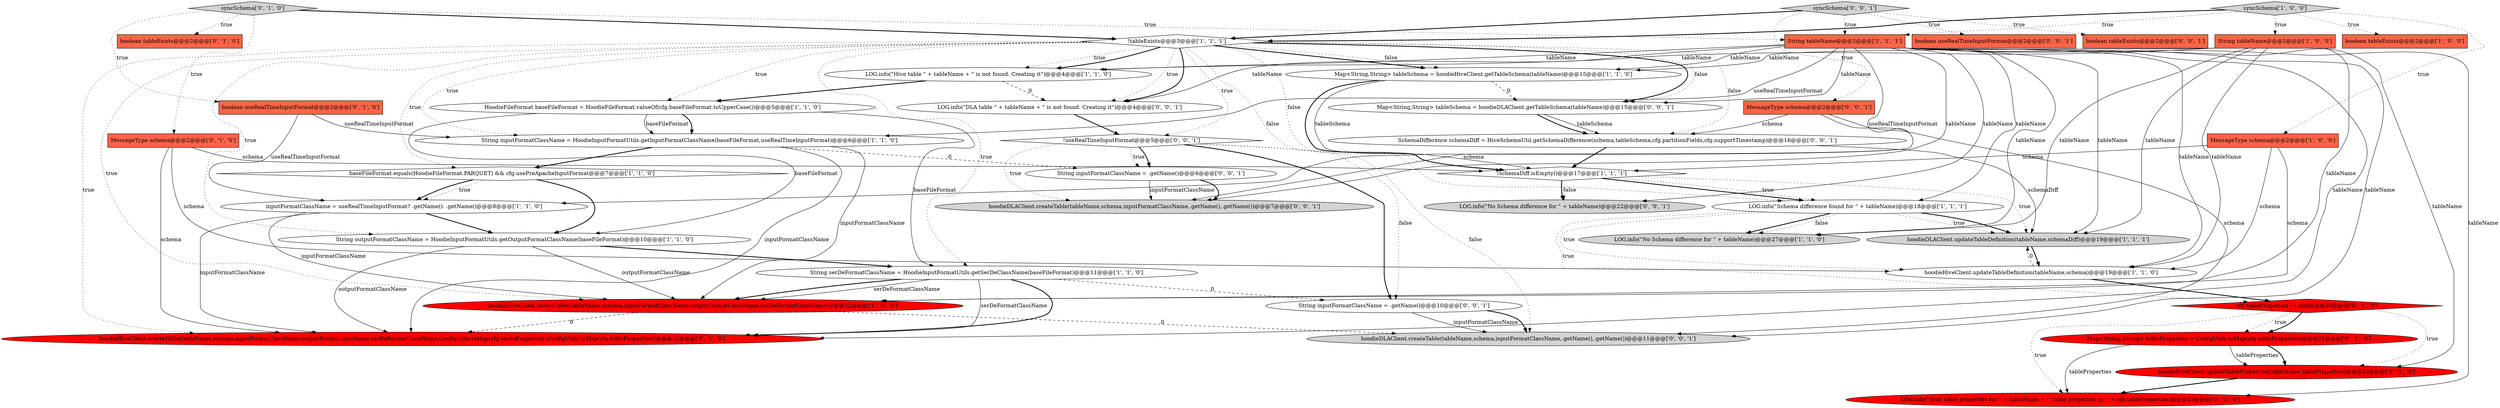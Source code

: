 digraph {
16 [style = filled, label = "syncSchema['1', '0', '0']", fillcolor = lightgray, shape = diamond image = "AAA0AAABBB1BBB"];
9 [style = filled, label = "LOG.info(\"Schema difference found for \" + tableName)@@@18@@@['1', '1', '1']", fillcolor = white, shape = ellipse image = "AAA0AAABBB1BBB"];
34 [style = filled, label = "String inputFormatClassName = .getName()@@@10@@@['0', '0', '1']", fillcolor = white, shape = ellipse image = "AAA0AAABBB3BBB"];
37 [style = filled, label = "boolean useRealTimeInputFormat@@@2@@@['0', '0', '1']", fillcolor = tomato, shape = box image = "AAA0AAABBB3BBB"];
14 [style = filled, label = "!schemaDiff.isEmpty()@@@17@@@['1', '1', '1']", fillcolor = white, shape = diamond image = "AAA0AAABBB1BBB"];
5 [style = filled, label = "MessageType schema@@@2@@@['1', '0', '0']", fillcolor = tomato, shape = box image = "AAA0AAABBB1BBB"];
31 [style = filled, label = "SchemaDifference schemaDiff = HiveSchemaUtil.getSchemaDifference(schema,tableSchema,cfg.partitionFields,cfg.supportTimestamp)@@@16@@@['0', '0', '1']", fillcolor = white, shape = ellipse image = "AAA0AAABBB3BBB"];
20 [style = filled, label = "boolean tableExists@@@2@@@['0', '1', '0']", fillcolor = tomato, shape = box image = "AAA0AAABBB2BBB"];
29 [style = filled, label = "LOG.info(\"DLA table \" + tableName + \" is not found. Creating it\")@@@4@@@['0', '0', '1']", fillcolor = white, shape = ellipse image = "AAA0AAABBB3BBB"];
32 [style = filled, label = "boolean tableExists@@@2@@@['0', '0', '1']", fillcolor = tomato, shape = box image = "AAA0AAABBB3BBB"];
12 [style = filled, label = "hoodieDLAClient.updateTableDefinition(tableName,schemaDiff)@@@19@@@['1', '1', '1']", fillcolor = lightgray, shape = ellipse image = "AAA0AAABBB1BBB"];
35 [style = filled, label = "Map<String,String> tableSchema = hoodieDLAClient.getTableSchema(tableName)@@@15@@@['0', '0', '1']", fillcolor = white, shape = ellipse image = "AAA0AAABBB3BBB"];
38 [style = filled, label = "MessageType schema@@@2@@@['0', '0', '1']", fillcolor = tomato, shape = box image = "AAA0AAABBB3BBB"];
39 [style = filled, label = "!useRealTimeInputFormat@@@5@@@['0', '0', '1']", fillcolor = white, shape = diamond image = "AAA0AAABBB3BBB"];
41 [style = filled, label = "syncSchema['0', '0', '1']", fillcolor = lightgray, shape = diamond image = "AAA0AAABBB3BBB"];
25 [style = filled, label = "hoodieHiveClient.updateTableProperties(tableName,tableProperties)@@@22@@@['0', '1', '0']", fillcolor = red, shape = ellipse image = "AAA1AAABBB2BBB"];
15 [style = filled, label = "LOG.info(\"Hive table \" + tableName + \" is not found. Creating it\")@@@4@@@['1', '1', '0']", fillcolor = white, shape = ellipse image = "AAA0AAABBB1BBB"];
8 [style = filled, label = "inputFormatClassName = useRealTimeInputFormat? .getName(): .getName()@@@8@@@['1', '1', '0']", fillcolor = white, shape = ellipse image = "AAA0AAABBB1BBB"];
13 [style = filled, label = "String tableName@@@2@@@['1', '1', '1']", fillcolor = tomato, shape = box image = "AAA0AAABBB1BBB"];
30 [style = filled, label = "String inputFormatClassName = .getName()@@@6@@@['0', '0', '1']", fillcolor = white, shape = ellipse image = "AAA0AAABBB3BBB"];
4 [style = filled, label = "HoodieFileFormat baseFileFormat = HoodieFileFormat.valueOf(cfg.baseFileFormat.toUpperCase())@@@5@@@['1', '1', '0']", fillcolor = white, shape = ellipse image = "AAA0AAABBB1BBB"];
36 [style = filled, label = "hoodieDLAClient.createTable(tableName,schema,inputFormatClassName,.getName(),.getName())@@@11@@@['0', '0', '1']", fillcolor = lightgray, shape = ellipse image = "AAA0AAABBB3BBB"];
21 [style = filled, label = "syncSchema['0', '1', '0']", fillcolor = lightgray, shape = diamond image = "AAA0AAABBB2BBB"];
22 [style = filled, label = "boolean useRealTimeInputFormat@@@2@@@['0', '1', '0']", fillcolor = tomato, shape = box image = "AAA0AAABBB2BBB"];
1 [style = filled, label = "String tableName@@@2@@@['1', '0', '0']", fillcolor = tomato, shape = box image = "AAA0AAABBB1BBB"];
33 [style = filled, label = "LOG.info(\"No Schema difference for \" + tableName)@@@22@@@['0', '0', '1']", fillcolor = lightgray, shape = ellipse image = "AAA0AAABBB3BBB"];
19 [style = filled, label = "String serDeFormatClassName = HoodieInputFormatUtils.getSerDeClassName(baseFileFormat)@@@11@@@['1', '1', '0']", fillcolor = white, shape = ellipse image = "AAA0AAABBB1BBB"];
7 [style = filled, label = "LOG.info(\"No Schema difference for \" + tableName)@@@27@@@['1', '1', '0']", fillcolor = lightgray, shape = ellipse image = "AAA0AAABBB1BBB"];
17 [style = filled, label = "String outputFormatClassName = HoodieInputFormatUtils.getOutputFormatClassName(baseFileFormat)@@@10@@@['1', '1', '0']", fillcolor = white, shape = ellipse image = "AAA0AAABBB1BBB"];
2 [style = filled, label = "!tableExists@@@3@@@['1', '1', '1']", fillcolor = white, shape = diamond image = "AAA0AAABBB1BBB"];
3 [style = filled, label = "Map<String,String> tableSchema = hoodieHiveClient.getTableSchema(tableName)@@@15@@@['1', '1', '0']", fillcolor = white, shape = ellipse image = "AAA0AAABBB1BBB"];
18 [style = filled, label = "baseFileFormat.equals(HoodieFileFormat.PARQUET) && cfg.usePreApacheInputFormat@@@7@@@['1', '1', '0']", fillcolor = white, shape = diamond image = "AAA0AAABBB1BBB"];
23 [style = filled, label = "hoodieHiveClient.createTable(tableName,schema,inputFormatClassName,outputFormatClassName,serDeFormatClassName,ConfigUtils.toMap(cfg.serdeProperties),ConfigUtils.toMap(cfg.tableProperties))@@@12@@@['0', '1', '0']", fillcolor = red, shape = ellipse image = "AAA1AAABBB2BBB"];
40 [style = filled, label = "hoodieDLAClient.createTable(tableName,schema,inputFormatClassName,.getName(),.getName())@@@7@@@['0', '0', '1']", fillcolor = lightgray, shape = ellipse image = "AAA0AAABBB3BBB"];
10 [style = filled, label = "hoodieHiveClient.updateTableDefinition(tableName,schema)@@@19@@@['1', '1', '0']", fillcolor = white, shape = ellipse image = "AAA0AAABBB1BBB"];
26 [style = filled, label = "MessageType schema@@@2@@@['0', '1', '0']", fillcolor = tomato, shape = box image = "AAA0AAABBB2BBB"];
0 [style = filled, label = "String inputFormatClassName = HoodieInputFormatUtils.getInputFormatClassName(baseFileFormat,useRealTimeInputFormat)@@@6@@@['1', '1', '0']", fillcolor = white, shape = ellipse image = "AAA0AAABBB1BBB"];
28 [style = filled, label = "LOG.info(\"Sync table properties for \" + tableName + \", table properties is: \" + cfg.tableProperties)@@@23@@@['0', '1', '0']", fillcolor = red, shape = ellipse image = "AAA1AAABBB2BBB"];
11 [style = filled, label = "boolean tableExists@@@2@@@['1', '0', '0']", fillcolor = tomato, shape = box image = "AAA0AAABBB1BBB"];
6 [style = filled, label = "hoodieHiveClient.createTable(tableName,schema,inputFormatClassName,outputFormatClassName,serDeFormatClassName)@@@12@@@['1', '0', '0']", fillcolor = red, shape = ellipse image = "AAA1AAABBB1BBB"];
27 [style = filled, label = "cfg.tableProperties != null@@@20@@@['0', '1', '0']", fillcolor = red, shape = diamond image = "AAA1AAABBB2BBB"];
24 [style = filled, label = "Map<String,String> tableProperties = ConfigUtils.toMap(cfg.tableProperties)@@@21@@@['0', '1', '0']", fillcolor = red, shape = ellipse image = "AAA1AAABBB2BBB"];
13->3 [style = solid, label="tableName"];
2->35 [style = bold, label=""];
9->12 [style = dotted, label="true"];
13->29 [style = solid, label="tableName"];
16->13 [style = dotted, label="true"];
13->0 [style = solid, label="useRealTimeInputFormat"];
24->28 [style = solid, label="tableProperties"];
2->15 [style = dotted, label="true"];
2->23 [style = dotted, label="true"];
9->7 [style = bold, label=""];
13->10 [style = solid, label="tableName"];
0->23 [style = solid, label="inputFormatClassName"];
2->18 [style = dotted, label="true"];
41->38 [style = dotted, label="true"];
2->9 [style = dotted, label="false"];
21->2 [style = bold, label=""];
31->12 [style = solid, label="schemaDiff"];
19->34 [style = dashed, label="0"];
12->10 [style = bold, label=""];
8->23 [style = solid, label="inputFormatClassName"];
21->26 [style = dotted, label="true"];
2->39 [style = dotted, label="true"];
6->36 [style = dashed, label="0"];
2->15 [style = bold, label=""];
0->30 [style = dashed, label="0"];
16->5 [style = dotted, label="true"];
4->17 [style = solid, label="baseFileFormat"];
13->36 [style = solid, label="tableName"];
14->9 [style = bold, label=""];
30->40 [style = bold, label=""];
26->23 [style = solid, label="schema"];
35->31 [style = solid, label="tableSchema"];
13->40 [style = solid, label="tableName"];
19->6 [style = solid, label="serDeFormatClassName"];
13->33 [style = solid, label="tableName"];
31->14 [style = bold, label=""];
38->31 [style = solid, label="schema"];
35->31 [style = bold, label=""];
39->36 [style = dotted, label="false"];
25->28 [style = bold, label=""];
2->0 [style = dotted, label="true"];
21->20 [style = dotted, label="true"];
13->8 [style = solid, label="useRealTimeInputFormat"];
39->34 [style = dotted, label="false"];
27->25 [style = dotted, label="true"];
14->12 [style = dotted, label="true"];
1->6 [style = solid, label="tableName"];
2->29 [style = dotted, label="true"];
29->39 [style = bold, label=""];
39->34 [style = bold, label=""];
21->22 [style = dotted, label="true"];
18->8 [style = dotted, label="true"];
13->23 [style = solid, label="tableName"];
15->29 [style = dashed, label="0"];
27->24 [style = dotted, label="true"];
19->6 [style = bold, label=""];
22->0 [style = solid, label="useRealTimeInputFormat"];
5->14 [style = solid, label="schema"];
41->2 [style = bold, label=""];
4->0 [style = bold, label=""];
34->36 [style = solid, label="inputFormatClassName"];
19->23 [style = solid, label="serDeFormatClassName"];
8->17 [style = bold, label=""];
16->1 [style = dotted, label="true"];
13->12 [style = solid, label="tableName"];
34->36 [style = bold, label=""];
1->12 [style = solid, label="tableName"];
39->40 [style = dotted, label="true"];
21->13 [style = dotted, label="true"];
0->6 [style = solid, label="inputFormatClassName"];
1->10 [style = solid, label="tableName"];
5->6 [style = solid, label="schema"];
9->10 [style = dotted, label="true"];
16->11 [style = dotted, label="true"];
2->19 [style = dotted, label="true"];
3->35 [style = dashed, label="0"];
13->25 [style = solid, label="tableName"];
13->35 [style = solid, label="tableName"];
2->3 [style = bold, label=""];
26->10 [style = solid, label="schema"];
2->3 [style = dotted, label="false"];
13->9 [style = solid, label="tableName"];
1->15 [style = solid, label="tableName"];
24->25 [style = solid, label="tableProperties"];
39->30 [style = dotted, label="true"];
41->37 [style = dotted, label="true"];
14->33 [style = dotted, label="false"];
13->28 [style = solid, label="tableName"];
5->10 [style = solid, label="schema"];
38->36 [style = solid, label="schema"];
30->40 [style = solid, label="inputFormatClassName"];
2->6 [style = dotted, label="true"];
24->25 [style = bold, label=""];
2->4 [style = dotted, label="true"];
41->32 [style = dotted, label="true"];
0->18 [style = bold, label=""];
27->24 [style = bold, label=""];
18->8 [style = bold, label=""];
9->12 [style = bold, label=""];
4->0 [style = solid, label="baseFileFormat"];
13->15 [style = solid, label="tableName"];
8->6 [style = solid, label="inputFormatClassName"];
2->14 [style = dotted, label="false"];
3->14 [style = solid, label="tableSchema"];
10->27 [style = bold, label=""];
17->23 [style = solid, label="outputFormatClassName"];
2->17 [style = dotted, label="true"];
3->14 [style = bold, label=""];
10->12 [style = dashed, label="0"];
18->17 [style = bold, label=""];
16->2 [style = bold, label=""];
1->7 [style = solid, label="tableName"];
17->6 [style = solid, label="outputFormatClassName"];
17->19 [style = bold, label=""];
14->33 [style = bold, label=""];
9->27 [style = dotted, label="true"];
2->31 [style = dotted, label="false"];
39->30 [style = bold, label=""];
9->7 [style = dotted, label="false"];
27->28 [style = dotted, label="true"];
41->13 [style = dotted, label="true"];
38->40 [style = solid, label="schema"];
13->7 [style = solid, label="tableName"];
19->23 [style = bold, label=""];
15->4 [style = bold, label=""];
4->19 [style = solid, label="baseFileFormat"];
22->8 [style = solid, label="useRealTimeInputFormat"];
2->35 [style = dotted, label="false"];
14->9 [style = dotted, label="true"];
2->29 [style = bold, label=""];
26->14 [style = solid, label="schema"];
1->3 [style = solid, label="tableName"];
6->23 [style = dashed, label="0"];
}
